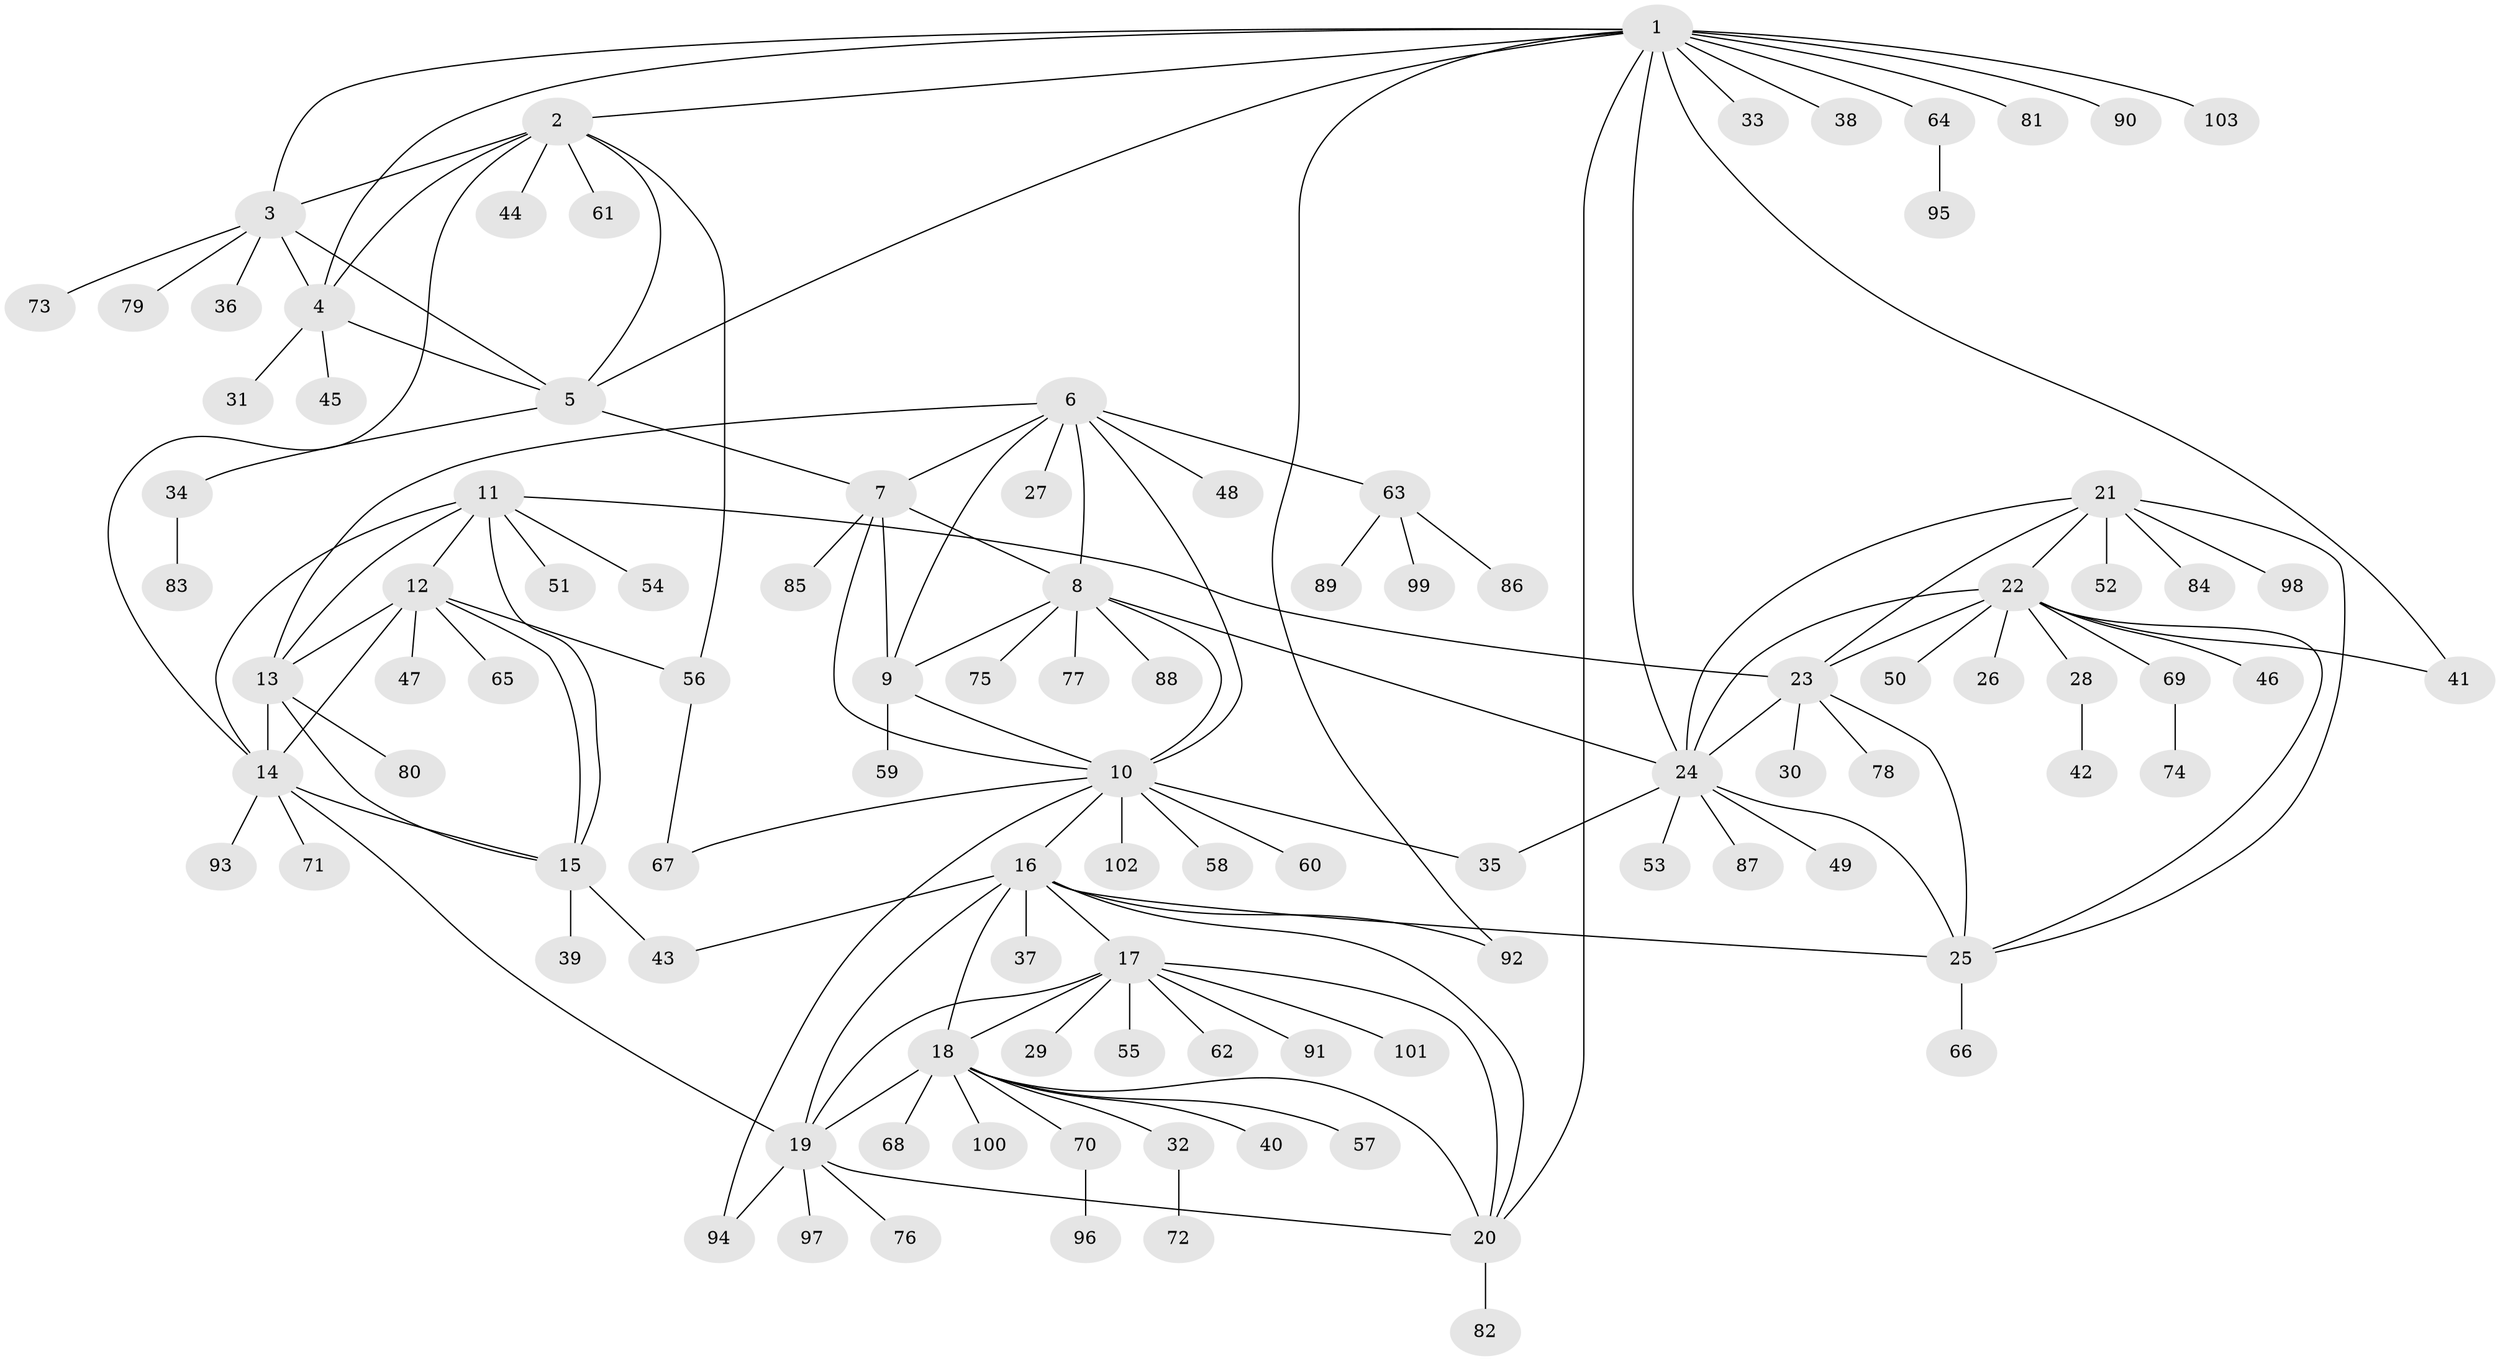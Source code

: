 // Generated by graph-tools (version 1.1) at 2025/26/03/09/25 03:26:35]
// undirected, 103 vertices, 145 edges
graph export_dot {
graph [start="1"]
  node [color=gray90,style=filled];
  1;
  2;
  3;
  4;
  5;
  6;
  7;
  8;
  9;
  10;
  11;
  12;
  13;
  14;
  15;
  16;
  17;
  18;
  19;
  20;
  21;
  22;
  23;
  24;
  25;
  26;
  27;
  28;
  29;
  30;
  31;
  32;
  33;
  34;
  35;
  36;
  37;
  38;
  39;
  40;
  41;
  42;
  43;
  44;
  45;
  46;
  47;
  48;
  49;
  50;
  51;
  52;
  53;
  54;
  55;
  56;
  57;
  58;
  59;
  60;
  61;
  62;
  63;
  64;
  65;
  66;
  67;
  68;
  69;
  70;
  71;
  72;
  73;
  74;
  75;
  76;
  77;
  78;
  79;
  80;
  81;
  82;
  83;
  84;
  85;
  86;
  87;
  88;
  89;
  90;
  91;
  92;
  93;
  94;
  95;
  96;
  97;
  98;
  99;
  100;
  101;
  102;
  103;
  1 -- 2;
  1 -- 3;
  1 -- 4;
  1 -- 5;
  1 -- 20;
  1 -- 24;
  1 -- 33;
  1 -- 38;
  1 -- 41;
  1 -- 64;
  1 -- 81;
  1 -- 90;
  1 -- 92;
  1 -- 103;
  2 -- 3;
  2 -- 4;
  2 -- 5;
  2 -- 14;
  2 -- 44;
  2 -- 56;
  2 -- 61;
  3 -- 4;
  3 -- 5;
  3 -- 36;
  3 -- 73;
  3 -- 79;
  4 -- 5;
  4 -- 31;
  4 -- 45;
  5 -- 7;
  5 -- 34;
  6 -- 7;
  6 -- 8;
  6 -- 9;
  6 -- 10;
  6 -- 13;
  6 -- 27;
  6 -- 48;
  6 -- 63;
  7 -- 8;
  7 -- 9;
  7 -- 10;
  7 -- 85;
  8 -- 9;
  8 -- 10;
  8 -- 24;
  8 -- 75;
  8 -- 77;
  8 -- 88;
  9 -- 10;
  9 -- 59;
  10 -- 16;
  10 -- 35;
  10 -- 58;
  10 -- 60;
  10 -- 67;
  10 -- 94;
  10 -- 102;
  11 -- 12;
  11 -- 13;
  11 -- 14;
  11 -- 15;
  11 -- 23;
  11 -- 51;
  11 -- 54;
  12 -- 13;
  12 -- 14;
  12 -- 15;
  12 -- 47;
  12 -- 56;
  12 -- 65;
  13 -- 14;
  13 -- 15;
  13 -- 80;
  14 -- 15;
  14 -- 19;
  14 -- 71;
  14 -- 93;
  15 -- 39;
  15 -- 43;
  16 -- 17;
  16 -- 18;
  16 -- 19;
  16 -- 20;
  16 -- 25;
  16 -- 37;
  16 -- 43;
  16 -- 92;
  17 -- 18;
  17 -- 19;
  17 -- 20;
  17 -- 29;
  17 -- 55;
  17 -- 62;
  17 -- 91;
  17 -- 101;
  18 -- 19;
  18 -- 20;
  18 -- 32;
  18 -- 40;
  18 -- 57;
  18 -- 68;
  18 -- 70;
  18 -- 100;
  19 -- 20;
  19 -- 76;
  19 -- 94;
  19 -- 97;
  20 -- 82;
  21 -- 22;
  21 -- 23;
  21 -- 24;
  21 -- 25;
  21 -- 52;
  21 -- 84;
  21 -- 98;
  22 -- 23;
  22 -- 24;
  22 -- 25;
  22 -- 26;
  22 -- 28;
  22 -- 41;
  22 -- 46;
  22 -- 50;
  22 -- 69;
  23 -- 24;
  23 -- 25;
  23 -- 30;
  23 -- 78;
  24 -- 25;
  24 -- 35;
  24 -- 49;
  24 -- 53;
  24 -- 87;
  25 -- 66;
  28 -- 42;
  32 -- 72;
  34 -- 83;
  56 -- 67;
  63 -- 86;
  63 -- 89;
  63 -- 99;
  64 -- 95;
  69 -- 74;
  70 -- 96;
}
